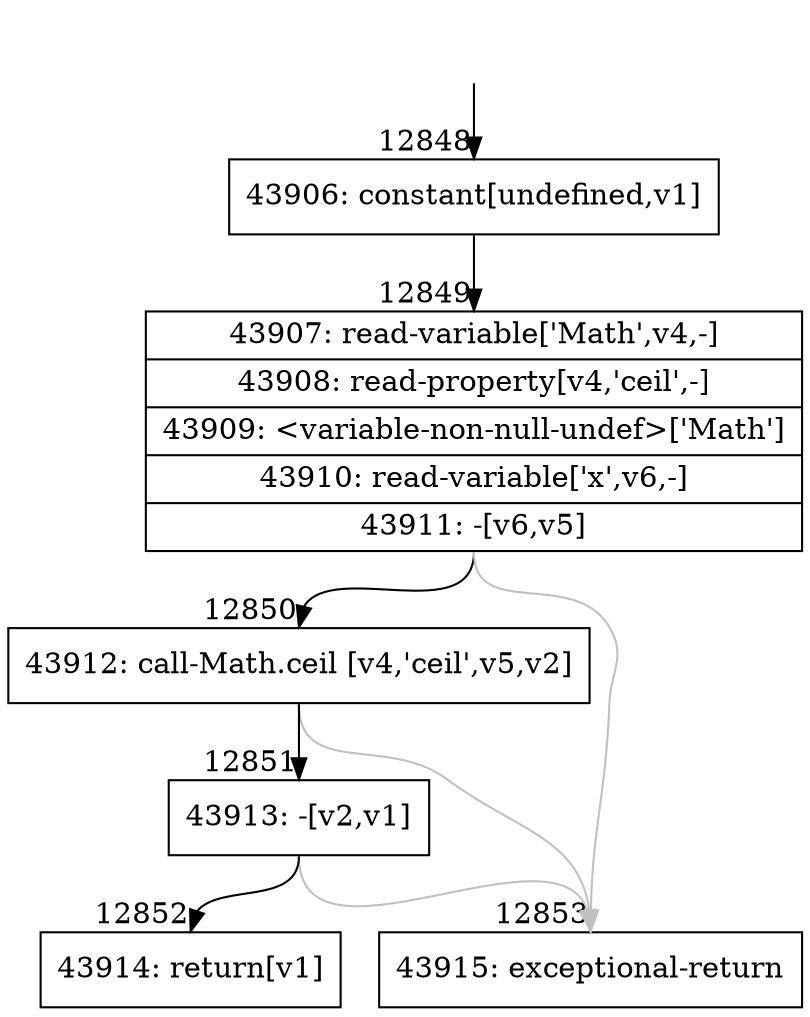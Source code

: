 digraph {
rankdir="TD"
BB_entry1185[shape=none,label=""];
BB_entry1185 -> BB12848 [tailport=s, headport=n, headlabel="    12848"]
BB12848 [shape=record label="{43906: constant[undefined,v1]}" ] 
BB12848 -> BB12849 [tailport=s, headport=n, headlabel="      12849"]
BB12849 [shape=record label="{43907: read-variable['Math',v4,-]|43908: read-property[v4,'ceil',-]|43909: \<variable-non-null-undef\>['Math']|43910: read-variable['x',v6,-]|43911: -[v6,v5]}" ] 
BB12849 -> BB12850 [tailport=s, headport=n, headlabel="      12850"]
BB12849 -> BB12853 [tailport=s, headport=n, color=gray, headlabel="      12853"]
BB12850 [shape=record label="{43912: call-Math.ceil [v4,'ceil',v5,v2]}" ] 
BB12850 -> BB12851 [tailport=s, headport=n, headlabel="      12851"]
BB12850 -> BB12853 [tailport=s, headport=n, color=gray]
BB12851 [shape=record label="{43913: -[v2,v1]}" ] 
BB12851 -> BB12852 [tailport=s, headport=n, headlabel="      12852"]
BB12851 -> BB12853 [tailport=s, headport=n, color=gray]
BB12852 [shape=record label="{43914: return[v1]}" ] 
BB12853 [shape=record label="{43915: exceptional-return}" ] 
//#$~ 7656
}
